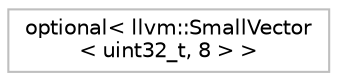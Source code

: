 digraph "Graphical Class Hierarchy"
{
 // LATEX_PDF_SIZE
  bgcolor="transparent";
  edge [fontname="Helvetica",fontsize="10",labelfontname="Helvetica",labelfontsize="10"];
  node [fontname="Helvetica",fontsize="10",shape=record];
  rankdir="LR";
  Node0 [label="optional\< llvm::SmallVector\l\< uint32_t, 8 \> \>",height=0.2,width=0.4,color="grey75",tooltip=" "];
}
